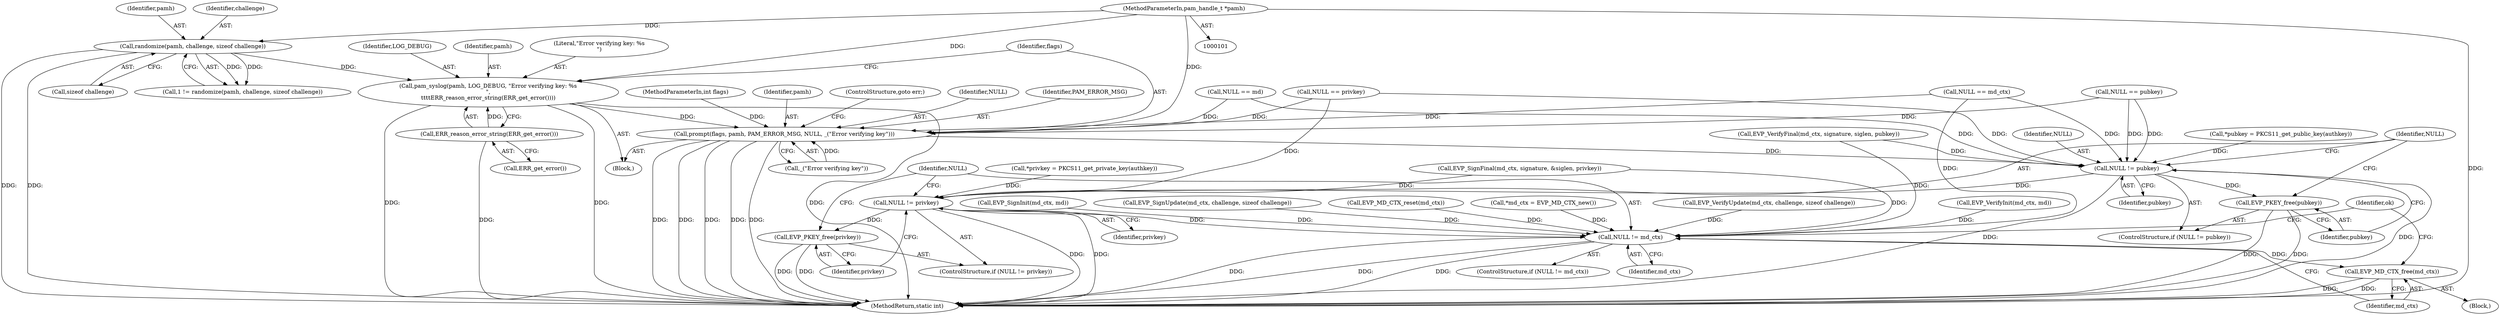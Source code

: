 digraph "0_pam_p11_d150b60e1e14c261b113f55681419ad1dfa8a76c@API" {
"1000206" [label="(Call,pam_syslog(pamh, LOG_DEBUG, \"Error verifying key: %s\n\",\n\t\t\t\tERR_reason_error_string(ERR_get_error())))"];
"1000138" [label="(Call,randomize(pamh, challenge, sizeof challenge))"];
"1000102" [label="(MethodParameterIn,pam_handle_t *pamh)"];
"1000210" [label="(Call,ERR_reason_error_string(ERR_get_error()))"];
"1000212" [label="(Call,prompt(flags, pamh, PAM_ERROR_MSG, NULL, _(\"Error verifying key\")))"];
"1000225" [label="(Call,NULL != pubkey)"];
"1000228" [label="(Call,EVP_PKEY_free(pubkey))"];
"1000231" [label="(Call,NULL != privkey)"];
"1000234" [label="(Call,EVP_PKEY_free(privkey))"];
"1000237" [label="(Call,NULL != md_ctx)"];
"1000241" [label="(Call,EVP_MD_CTX_free(md_ctx))"];
"1000214" [label="(Identifier,pamh)"];
"1000233" [label="(Identifier,privkey)"];
"1000213" [label="(Identifier,flags)"];
"1000138" [label="(Call,randomize(pamh, challenge, sizeof challenge))"];
"1000217" [label="(Call,_(\"Error verifying key\"))"];
"1000212" [label="(Call,prompt(flags, pamh, PAM_ERROR_MSG, NULL, _(\"Error verifying key\")))"];
"1000200" [label="(Call,EVP_VerifyFinal(md_ctx, signature, siglen, pubkey))"];
"1000237" [label="(Call,NULL != md_ctx)"];
"1000140" [label="(Identifier,challenge)"];
"1000245" [label="(MethodReturn,static int)"];
"1000141" [label="(Call,sizeof challenge)"];
"1000126" [label="(Call,*privkey = PKCS11_get_private_key(authkey))"];
"1000188" [label="(Call,EVP_VerifyInit(md_ctx, md))"];
"1000234" [label="(Call,EVP_PKEY_free(privkey))"];
"1000103" [label="(MethodParameterIn,int flags)"];
"1000139" [label="(Identifier,pamh)"];
"1000206" [label="(Call,pam_syslog(pamh, LOG_DEBUG, \"Error verifying key: %s\n\",\n\t\t\t\tERR_reason_error_string(ERR_get_error())))"];
"1000164" [label="(Call,EVP_SignInit(md_ctx, md))"];
"1000211" [label="(Call,ERR_get_error())"];
"1000131" [label="(Call,*pubkey = PKCS11_get_public_key(authkey))"];
"1000231" [label="(Call,NULL != privkey)"];
"1000238" [label="(Identifier,NULL)"];
"1000208" [label="(Identifier,LOG_DEBUG)"];
"1000205" [label="(Block,)"];
"1000210" [label="(Call,ERR_reason_error_string(ERR_get_error()))"];
"1000241" [label="(Call,EVP_MD_CTX_free(md_ctx))"];
"1000224" [label="(ControlStructure,if (NULL != pubkey))"];
"1000225" [label="(Call,NULL != pubkey)"];
"1000169" [label="(Call,EVP_SignUpdate(md_ctx, challenge, sizeof challenge))"];
"1000159" [label="(Call,NULL == md)"];
"1000240" [label="(Block,)"];
"1000122" [label="(Call,*md_ctx = EVP_MD_CTX_new())"];
"1000235" [label="(Identifier,privkey)"];
"1000102" [label="(MethodParameterIn,pam_handle_t *pamh)"];
"1000193" [label="(Call,EVP_VerifyUpdate(md_ctx, challenge, sizeof challenge))"];
"1000151" [label="(Call,NULL == privkey)"];
"1000232" [label="(Identifier,NULL)"];
"1000155" [label="(Call,NULL == md_ctx)"];
"1000230" [label="(ControlStructure,if (NULL != privkey))"];
"1000207" [label="(Identifier,pamh)"];
"1000219" [label="(ControlStructure,goto err;)"];
"1000226" [label="(Identifier,NULL)"];
"1000242" [label="(Identifier,md_ctx)"];
"1000228" [label="(Call,EVP_PKEY_free(pubkey))"];
"1000147" [label="(Call,NULL == pubkey)"];
"1000136" [label="(Call,1 != randomize(pamh, challenge, sizeof challenge))"];
"1000244" [label="(Identifier,ok)"];
"1000216" [label="(Identifier,NULL)"];
"1000209" [label="(Literal,\"Error verifying key: %s\n\")"];
"1000176" [label="(Call,EVP_SignFinal(md_ctx, signature, &siglen, privkey))"];
"1000215" [label="(Identifier,PAM_ERROR_MSG)"];
"1000236" [label="(ControlStructure,if (NULL != md_ctx))"];
"1000227" [label="(Identifier,pubkey)"];
"1000239" [label="(Identifier,md_ctx)"];
"1000184" [label="(Call,EVP_MD_CTX_reset(md_ctx))"];
"1000229" [label="(Identifier,pubkey)"];
"1000206" -> "1000205"  [label="AST: "];
"1000206" -> "1000210"  [label="CFG: "];
"1000207" -> "1000206"  [label="AST: "];
"1000208" -> "1000206"  [label="AST: "];
"1000209" -> "1000206"  [label="AST: "];
"1000210" -> "1000206"  [label="AST: "];
"1000213" -> "1000206"  [label="CFG: "];
"1000206" -> "1000245"  [label="DDG: "];
"1000206" -> "1000245"  [label="DDG: "];
"1000206" -> "1000245"  [label="DDG: "];
"1000138" -> "1000206"  [label="DDG: "];
"1000102" -> "1000206"  [label="DDG: "];
"1000210" -> "1000206"  [label="DDG: "];
"1000206" -> "1000212"  [label="DDG: "];
"1000138" -> "1000136"  [label="AST: "];
"1000138" -> "1000141"  [label="CFG: "];
"1000139" -> "1000138"  [label="AST: "];
"1000140" -> "1000138"  [label="AST: "];
"1000141" -> "1000138"  [label="AST: "];
"1000136" -> "1000138"  [label="CFG: "];
"1000138" -> "1000245"  [label="DDG: "];
"1000138" -> "1000245"  [label="DDG: "];
"1000138" -> "1000136"  [label="DDG: "];
"1000138" -> "1000136"  [label="DDG: "];
"1000102" -> "1000138"  [label="DDG: "];
"1000102" -> "1000101"  [label="AST: "];
"1000102" -> "1000245"  [label="DDG: "];
"1000102" -> "1000212"  [label="DDG: "];
"1000210" -> "1000211"  [label="CFG: "];
"1000211" -> "1000210"  [label="AST: "];
"1000210" -> "1000245"  [label="DDG: "];
"1000212" -> "1000205"  [label="AST: "];
"1000212" -> "1000217"  [label="CFG: "];
"1000213" -> "1000212"  [label="AST: "];
"1000214" -> "1000212"  [label="AST: "];
"1000215" -> "1000212"  [label="AST: "];
"1000216" -> "1000212"  [label="AST: "];
"1000217" -> "1000212"  [label="AST: "];
"1000219" -> "1000212"  [label="CFG: "];
"1000212" -> "1000245"  [label="DDG: "];
"1000212" -> "1000245"  [label="DDG: "];
"1000212" -> "1000245"  [label="DDG: "];
"1000212" -> "1000245"  [label="DDG: "];
"1000212" -> "1000245"  [label="DDG: "];
"1000103" -> "1000212"  [label="DDG: "];
"1000159" -> "1000212"  [label="DDG: "];
"1000151" -> "1000212"  [label="DDG: "];
"1000147" -> "1000212"  [label="DDG: "];
"1000155" -> "1000212"  [label="DDG: "];
"1000217" -> "1000212"  [label="DDG: "];
"1000212" -> "1000225"  [label="DDG: "];
"1000225" -> "1000224"  [label="AST: "];
"1000225" -> "1000227"  [label="CFG: "];
"1000226" -> "1000225"  [label="AST: "];
"1000227" -> "1000225"  [label="AST: "];
"1000229" -> "1000225"  [label="CFG: "];
"1000232" -> "1000225"  [label="CFG: "];
"1000225" -> "1000245"  [label="DDG: "];
"1000225" -> "1000245"  [label="DDG: "];
"1000159" -> "1000225"  [label="DDG: "];
"1000151" -> "1000225"  [label="DDG: "];
"1000147" -> "1000225"  [label="DDG: "];
"1000147" -> "1000225"  [label="DDG: "];
"1000155" -> "1000225"  [label="DDG: "];
"1000131" -> "1000225"  [label="DDG: "];
"1000200" -> "1000225"  [label="DDG: "];
"1000225" -> "1000228"  [label="DDG: "];
"1000225" -> "1000231"  [label="DDG: "];
"1000228" -> "1000224"  [label="AST: "];
"1000228" -> "1000229"  [label="CFG: "];
"1000229" -> "1000228"  [label="AST: "];
"1000232" -> "1000228"  [label="CFG: "];
"1000228" -> "1000245"  [label="DDG: "];
"1000228" -> "1000245"  [label="DDG: "];
"1000231" -> "1000230"  [label="AST: "];
"1000231" -> "1000233"  [label="CFG: "];
"1000232" -> "1000231"  [label="AST: "];
"1000233" -> "1000231"  [label="AST: "];
"1000235" -> "1000231"  [label="CFG: "];
"1000238" -> "1000231"  [label="CFG: "];
"1000231" -> "1000245"  [label="DDG: "];
"1000231" -> "1000245"  [label="DDG: "];
"1000176" -> "1000231"  [label="DDG: "];
"1000126" -> "1000231"  [label="DDG: "];
"1000151" -> "1000231"  [label="DDG: "];
"1000231" -> "1000234"  [label="DDG: "];
"1000231" -> "1000237"  [label="DDG: "];
"1000234" -> "1000230"  [label="AST: "];
"1000234" -> "1000235"  [label="CFG: "];
"1000235" -> "1000234"  [label="AST: "];
"1000238" -> "1000234"  [label="CFG: "];
"1000234" -> "1000245"  [label="DDG: "];
"1000234" -> "1000245"  [label="DDG: "];
"1000237" -> "1000236"  [label="AST: "];
"1000237" -> "1000239"  [label="CFG: "];
"1000238" -> "1000237"  [label="AST: "];
"1000239" -> "1000237"  [label="AST: "];
"1000242" -> "1000237"  [label="CFG: "];
"1000244" -> "1000237"  [label="CFG: "];
"1000237" -> "1000245"  [label="DDG: "];
"1000237" -> "1000245"  [label="DDG: "];
"1000237" -> "1000245"  [label="DDG: "];
"1000184" -> "1000237"  [label="DDG: "];
"1000155" -> "1000237"  [label="DDG: "];
"1000188" -> "1000237"  [label="DDG: "];
"1000122" -> "1000237"  [label="DDG: "];
"1000164" -> "1000237"  [label="DDG: "];
"1000193" -> "1000237"  [label="DDG: "];
"1000200" -> "1000237"  [label="DDG: "];
"1000176" -> "1000237"  [label="DDG: "];
"1000169" -> "1000237"  [label="DDG: "];
"1000237" -> "1000241"  [label="DDG: "];
"1000241" -> "1000240"  [label="AST: "];
"1000241" -> "1000242"  [label="CFG: "];
"1000242" -> "1000241"  [label="AST: "];
"1000244" -> "1000241"  [label="CFG: "];
"1000241" -> "1000245"  [label="DDG: "];
"1000241" -> "1000245"  [label="DDG: "];
}
